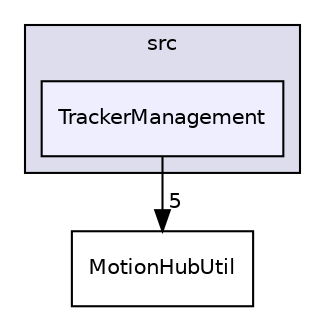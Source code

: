 digraph "src/TrackerManagement" {
  compound=true
  node [ fontsize="10", fontname="Helvetica"];
  edge [ labelfontsize="10", labelfontname="Helvetica"];
  subgraph clusterdir_68267d1309a1af8e8297ef4c3efbcdba {
    graph [ bgcolor="#ddddee", pencolor="black", label="src" fontname="Helvetica", fontsize="10", URL="dir_68267d1309a1af8e8297ef4c3efbcdba.html"]
  dir_e3fd89a57cdae034d7aa0e28cf438a8d [shape=box, label="TrackerManagement", style="filled", fillcolor="#eeeeff", pencolor="black", URL="dir_e3fd89a57cdae034d7aa0e28cf438a8d.html"];
  }
  dir_b4817ea3b0dc3a781298faaa4ae67ebf [shape=box label="MotionHubUtil" URL="dir_b4817ea3b0dc3a781298faaa4ae67ebf.html"];
  dir_e3fd89a57cdae034d7aa0e28cf438a8d->dir_b4817ea3b0dc3a781298faaa4ae67ebf [headlabel="5", labeldistance=1.5 headhref="dir_000006_000003.html"];
}
